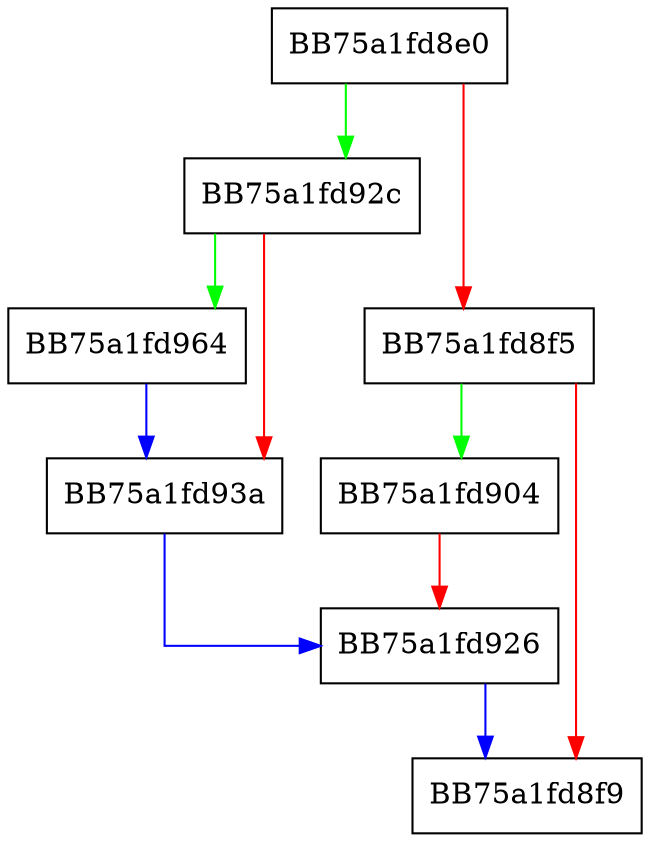 digraph lua_concat {
  node [shape="box"];
  graph [splines=ortho];
  BB75a1fd8e0 -> BB75a1fd92c [color="green"];
  BB75a1fd8e0 -> BB75a1fd8f5 [color="red"];
  BB75a1fd8f5 -> BB75a1fd904 [color="green"];
  BB75a1fd8f5 -> BB75a1fd8f9 [color="red"];
  BB75a1fd904 -> BB75a1fd926 [color="red"];
  BB75a1fd926 -> BB75a1fd8f9 [color="blue"];
  BB75a1fd92c -> BB75a1fd964 [color="green"];
  BB75a1fd92c -> BB75a1fd93a [color="red"];
  BB75a1fd93a -> BB75a1fd926 [color="blue"];
  BB75a1fd964 -> BB75a1fd93a [color="blue"];
}